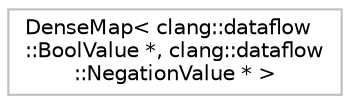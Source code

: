 digraph "Graphical Class Hierarchy"
{
 // LATEX_PDF_SIZE
  bgcolor="transparent";
  edge [fontname="Helvetica",fontsize="10",labelfontname="Helvetica",labelfontsize="10"];
  node [fontname="Helvetica",fontsize="10",shape=record];
  rankdir="LR";
  Node0 [label="DenseMap\< clang::dataflow\l::BoolValue *, clang::dataflow\l::NegationValue * \>",height=0.2,width=0.4,color="grey75",tooltip=" "];
}
